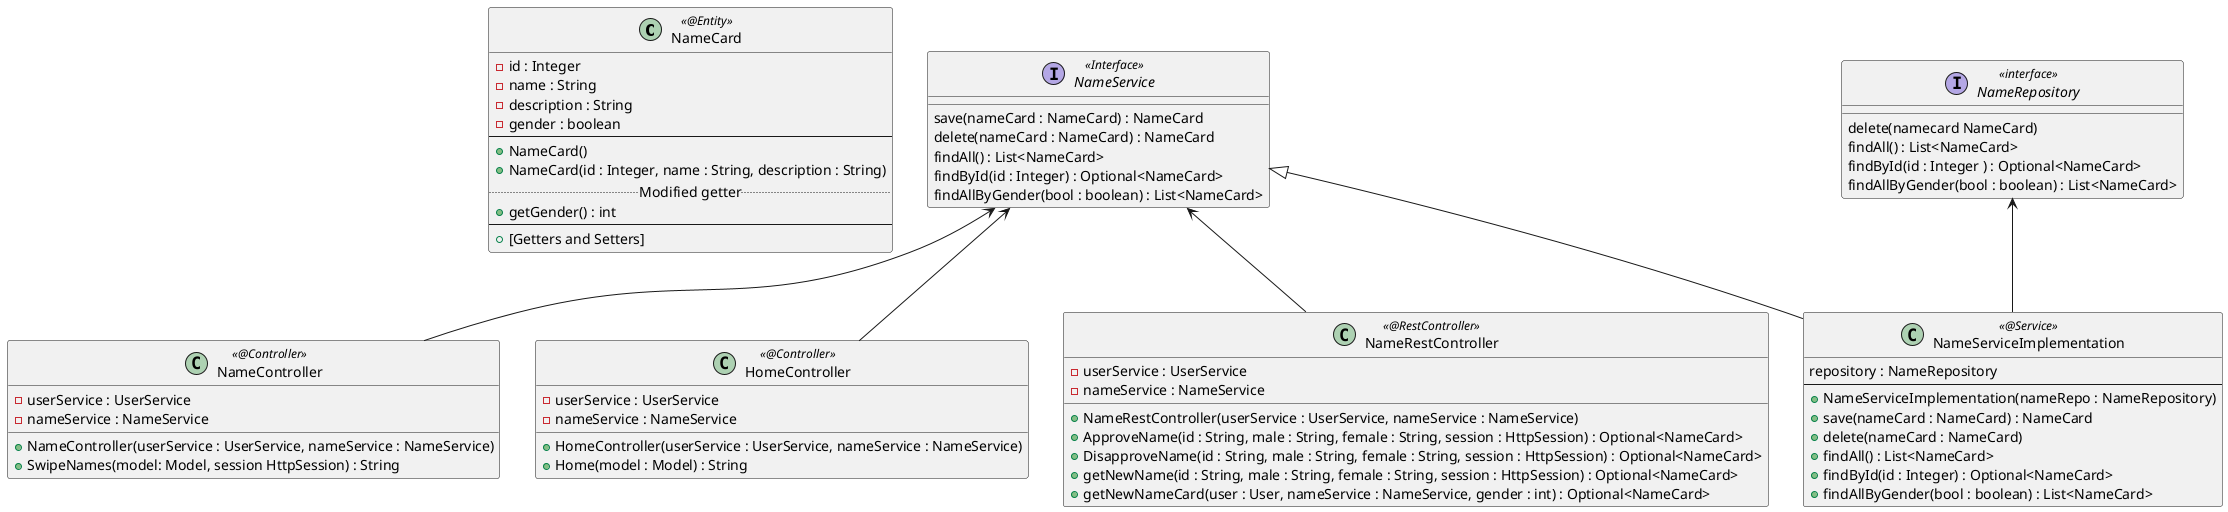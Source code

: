 @startuml Name
Class NameCard <<@Entity>> {
    -id : Integer
    -name : String
    -description : String
    -gender : boolean
    --
    +NameCard()
    +NameCard(id : Integer, name : String, description : String)
    .. Modified getter ..
    +getGender() : int
    --
    +[Getters and Setters]
}

class NameController <<@Controller>> {
    -userService : UserService
    -nameService : NameService
    +NameController(userService : UserService, nameService : NameService)
    +SwipeNames(model: Model, session HttpSession) : String
}

class HomeController <<@Controller>> {
    -userService : UserService
    -nameService : NameService
    +HomeController(userService : UserService, nameService : NameService)
    +Home(model : Model) : String
}
class NameRestController <<@RestController>> {
    -userService : UserService
    -nameService : NameService
    +NameRestController(userService : UserService, nameService : NameService)
    +ApproveName(id : String, male : String, female : String, session : HttpSession) : Optional<NameCard>
    +DisapproveName(id : String, male : String, female : String, session : HttpSession) : Optional<NameCard>
    +getNewName(id : String, male : String, female : String, session : HttpSession) : Optional<NameCard>
    +getNewNameCard(user : User, nameService : NameService, gender : int) : Optional<NameCard>
}
Interface NameRepository<<interface>> {
    delete(namecard NameCard)
    findAll() : List<NameCard>
    findById(id : Integer ) : Optional<NameCard>
    findAllByGender(bool : boolean) : List<NameCard>
}
Interface NameService <<Interface>> {
    save(nameCard : NameCard) : NameCard
    delete(nameCard : NameCard) : NameCard
    findAll() : List<NameCard>
    findById(id : Integer) : Optional<NameCard>
    findAllByGender(bool : boolean) : List<NameCard>
}
class NameServiceImplementation <<@Service>> {
    repository : NameRepository
    --
    +NameServiceImplementation(nameRepo : NameRepository)
    +save(nameCard : NameCard) : NameCard
    +delete(nameCard : NameCard)
    +findAll() : List<NameCard>
    +findById(id : Integer) : Optional<NameCard>
    +findAllByGender(bool : boolean) : List<NameCard>
}

NameService <|-- NameServiceImplementation

NameRepository <-- NameServiceImplementation

NameService <-- HomeController

NameService <-- NameController

NameService <-- NameRestController
@enduml